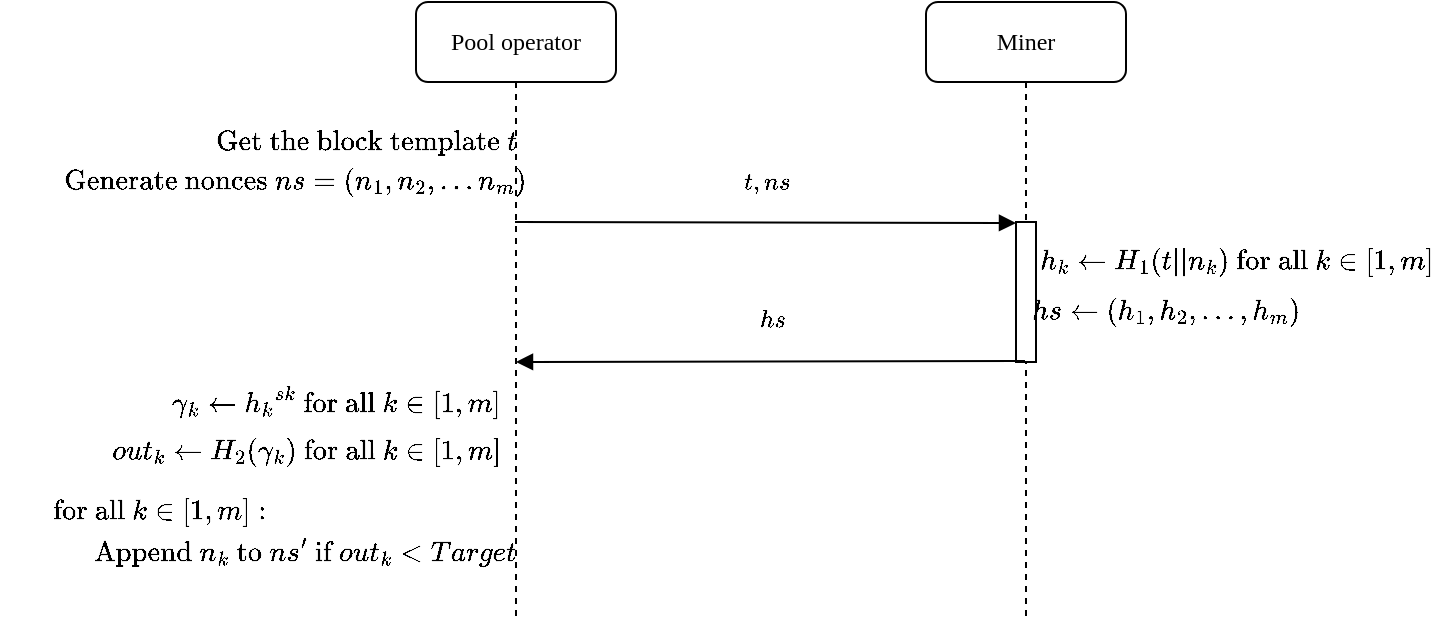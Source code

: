 <mxfile version="11.3.0" type="device" pages="1"><diagram name="Page-1" id="13e1069c-82ec-6db2-03f1-153e76fe0fe0"><mxGraphModel dx="2206" dy="763" grid="1" gridSize="10" guides="1" tooltips="1" connect="1" arrows="1" fold="1" page="1" pageScale="1" pageWidth="1100" pageHeight="850" background="#ffffff" math="1" shadow="0"><root><mxCell id="0"/><mxCell id="1" parent="0"/><mxCell id="7baba1c4bc27f4b0-2" value="Miner" style="shape=umlLifeline;perimeter=lifelinePerimeter;whiteSpace=wrap;html=1;container=1;collapsible=0;recursiveResize=0;outlineConnect=0;rounded=1;shadow=0;comic=0;labelBackgroundColor=none;strokeColor=#000000;strokeWidth=1;fillColor=#FFFFFF;fontFamily=Verdana;fontSize=12;fontColor=#000000;align=center;" parent="1" vertex="1"><mxGeometry x="355" y="140" width="100" height="310" as="geometry"/></mxCell><mxCell id="7baba1c4bc27f4b0-10" value="" style="html=1;points=[];perimeter=orthogonalPerimeter;rounded=0;shadow=0;comic=0;labelBackgroundColor=none;strokeColor=#000000;strokeWidth=1;fillColor=#FFFFFF;fontFamily=Verdana;fontSize=12;fontColor=#000000;align=center;" parent="7baba1c4bc27f4b0-2" vertex="1"><mxGeometry x="45" y="110" width="10" height="70" as="geometry"/></mxCell><mxCell id="7baba1c4bc27f4b0-8" value="Pool operator" style="shape=umlLifeline;perimeter=lifelinePerimeter;whiteSpace=wrap;html=1;container=1;collapsible=0;recursiveResize=0;outlineConnect=0;rounded=1;shadow=0;comic=0;labelBackgroundColor=none;strokeColor=#000000;strokeWidth=1;fillColor=#FFFFFF;fontFamily=Verdana;fontSize=12;fontColor=#000000;align=center;" parent="1" vertex="1"><mxGeometry x="100" y="140" width="100" height="310" as="geometry"/></mxCell><mxCell id="OPTunUZCcI2pkkg1waH8-1" value="$$\text{Get the block template}\ t$$" style="text;html=1;strokeColor=none;fillColor=none;align=center;verticalAlign=middle;whiteSpace=wrap;rounded=0;fontSize=12;" parent="1" vertex="1"><mxGeometry y="200" width="150" height="20" as="geometry"/></mxCell><mxCell id="OPTunUZCcI2pkkg1waH8-2" value="$$\text{Generate nonces}\ ns = (n_1, n_2, ...n_m)$$" style="text;html=1;strokeColor=none;fillColor=none;align=center;verticalAlign=middle;whiteSpace=wrap;rounded=0;fontSize=12;" parent="1" vertex="1"><mxGeometry x="-70" y="220" width="220" height="20" as="geometry"/></mxCell><mxCell id="OPTunUZCcI2pkkg1waH8-3" value="$$out_k \gets H_2(\gamma_k) \text{ for all } k \in [1, m]$$" style="text;html=1;strokeColor=none;fillColor=none;align=center;verticalAlign=middle;whiteSpace=wrap;rounded=0;fontSize=12;" parent="1" vertex="1"><mxGeometry x="-50" y="355" width="190" height="20" as="geometry"/></mxCell><mxCell id="OPTunUZCcI2pkkg1waH8-12" style="edgeStyle=orthogonalEdgeStyle;rounded=0;orthogonalLoop=1;jettySize=auto;html=1;exitX=0.5;exitY=1;exitDx=0;exitDy=0;fontSize=12;" parent="1" edge="1"><mxGeometry relative="1" as="geometry"><mxPoint x="105" y="380" as="sourcePoint"/><mxPoint x="105" y="380" as="targetPoint"/></mxGeometry></mxCell><mxCell id="OPTunUZCcI2pkkg1waH8-13" value="$$t, ns$$" style="html=1;verticalAlign=bottom;endArrow=block;labelBackgroundColor=none;fontFamily=Verdana;fontSize=12;edgeStyle=elbowEdgeStyle;elbow=vertical;" parent="1" edge="1"><mxGeometry relative="1" as="geometry"><mxPoint x="149.5" y="250" as="sourcePoint"/><mxPoint x="400" y="250.5" as="targetPoint"/></mxGeometry></mxCell><mxCell id="OPTunUZCcI2pkkg1waH8-14" value="$$h_k \gets H_1(t || n_k) \text{ for all } k \in [1, m]$$" style="text;html=1;strokeColor=none;fillColor=none;align=center;verticalAlign=middle;whiteSpace=wrap;rounded=0;fontSize=12;" parent="1" vertex="1"><mxGeometry x="410" y="260" width="200" height="20" as="geometry"/></mxCell><mxCell id="OPTunUZCcI2pkkg1waH8-15" value="$$hs$$" style="html=1;verticalAlign=bottom;endArrow=block;labelBackgroundColor=none;fontFamily=Verdana;fontSize=12;edgeStyle=elbowEdgeStyle;elbow=vertical;exitX=0.4;exitY=0.983;exitDx=0;exitDy=0;exitPerimeter=0;" parent="1" edge="1"><mxGeometry relative="1" as="geometry"><mxPoint x="404.5" y="319.5" as="sourcePoint"/><mxPoint x="150" y="320" as="targetPoint"/></mxGeometry></mxCell><mxCell id="OPTunUZCcI2pkkg1waH8-16" value="$$\gamma_k \gets {h_k}^{sk} \text{ for all } k \in [1, m]$$" style="text;html=1;strokeColor=none;fillColor=none;align=center;verticalAlign=middle;whiteSpace=wrap;rounded=0;fontSize=12;" parent="1" vertex="1"><mxGeometry x="-30" y="330" width="180" height="20" as="geometry"/></mxCell><mxCell id="vcAUZPVElN11snGR1Egs-3" value="$$\text{Append } n_k \text{ to } ns' \text{ if } out_k &amp;lt; Target$$" style="text;html=1;strokeColor=none;fillColor=none;align=center;verticalAlign=middle;whiteSpace=wrap;rounded=0;fontSize=12;" vertex="1" parent="1"><mxGeometry x="-55" y="405" width="200" height="20" as="geometry"/></mxCell><mxCell id="vcAUZPVElN11snGR1Egs-6" value="&lt;span style=&quot;text-align: left ; white-space: nowrap&quot;&gt;$$\text{ for all } k \in [1, m]:$$&lt;/span&gt;" style="text;html=1;strokeColor=none;fillColor=none;align=center;verticalAlign=middle;whiteSpace=wrap;rounded=0;fontSize=12;" vertex="1" parent="1"><mxGeometry x="-82.5" y="385" width="105" height="20" as="geometry"/></mxCell><mxCell id="vcAUZPVElN11snGR1Egs-11" value="$$hs \gets (h_1, h_2, \dots, h_m)$$" style="text;html=1;strokeColor=none;fillColor=none;align=center;verticalAlign=middle;whiteSpace=wrap;rounded=0;fontSize=12;" vertex="1" parent="1"><mxGeometry x="410" y="285" width="130" height="20" as="geometry"/></mxCell></root></mxGraphModel></diagram></mxfile>
